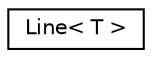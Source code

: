 digraph "Graphical Class Hierarchy"
{
  edge [fontname="Helvetica",fontsize="10",labelfontname="Helvetica",labelfontsize="10"];
  node [fontname="Helvetica",fontsize="10",shape=record];
  rankdir="LR";
  Node1 [label="Line\< T \>",height=0.2,width=0.4,color="black", fillcolor="white", style="filled",URL="$class_line.html",tooltip="For linear changes with a minimum of calculation at each step. "];
}
